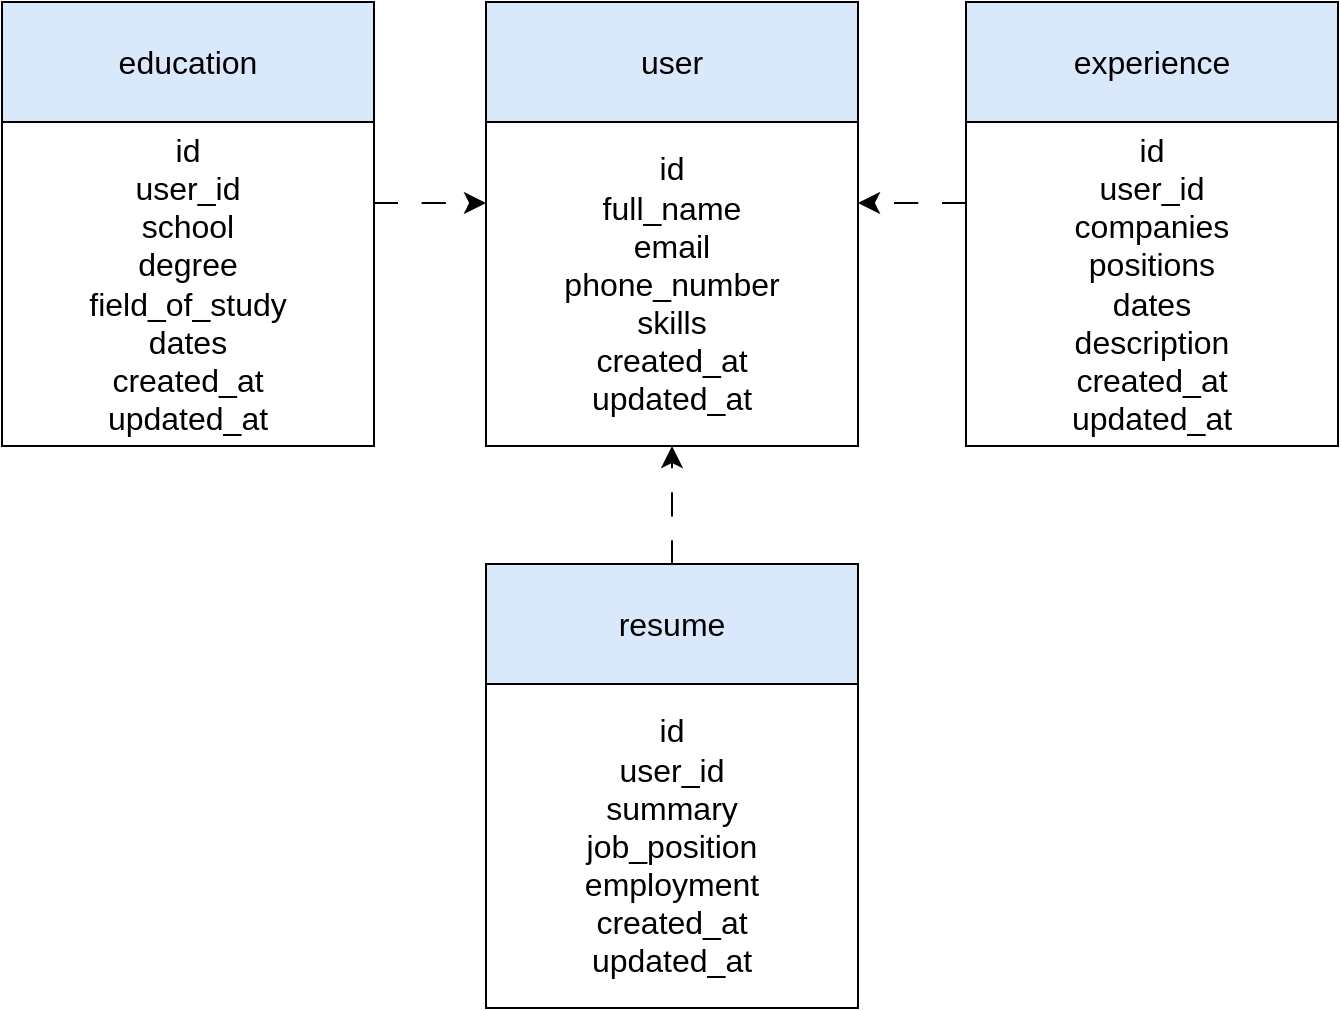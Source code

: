 <mxfile version="21.1.2" type="device">
  <diagram name="Page-1" id="JgxNlrGb7qnyMGahq-bJ">
    <mxGraphModel dx="1834" dy="1225" grid="0" gridSize="10" guides="1" tooltips="1" connect="1" arrows="1" fold="1" page="0" pageScale="1" pageWidth="850" pageHeight="1100" math="0" shadow="0">
      <root>
        <mxCell id="0" />
        <mxCell id="1" parent="0" />
        <mxCell id="G1K_F-Pc12Ue2u3S9GWO-1" value="user" style="rounded=0;whiteSpace=wrap;html=1;fontSize=16;fillColor=#dae8fc;strokeColor=#000000;" vertex="1" parent="1">
          <mxGeometry x="-2" y="-2" width="186" height="60" as="geometry" />
        </mxCell>
        <mxCell id="G1K_F-Pc12Ue2u3S9GWO-12" value="id&lt;br&gt;full_name&lt;br&gt;email&lt;br&gt;phone_number&lt;br&gt;skills&lt;br&gt;created_at&lt;br&gt;updated_at" style="rounded=0;whiteSpace=wrap;html=1;fontSize=16;" vertex="1" parent="1">
          <mxGeometry x="-2" y="58" width="186" height="162" as="geometry" />
        </mxCell>
        <mxCell id="G1K_F-Pc12Ue2u3S9GWO-13" value="experience" style="rounded=0;whiteSpace=wrap;html=1;fontSize=16;fillColor=#dae8fc;strokeColor=#000000;" vertex="1" parent="1">
          <mxGeometry x="238" y="-2" width="186" height="60" as="geometry" />
        </mxCell>
        <mxCell id="G1K_F-Pc12Ue2u3S9GWO-14" value="id&lt;br&gt;user_id&lt;br&gt;companies&lt;br&gt;positions&lt;br&gt;dates&lt;br&gt;description&lt;br&gt;created_at&lt;br&gt;updated_at" style="rounded=0;whiteSpace=wrap;html=1;fontSize=16;" vertex="1" parent="1">
          <mxGeometry x="238" y="58" width="186" height="162" as="geometry" />
        </mxCell>
        <mxCell id="G1K_F-Pc12Ue2u3S9GWO-15" value="education" style="rounded=0;whiteSpace=wrap;html=1;fontSize=16;fillColor=#dae8fc;strokeColor=#000000;" vertex="1" parent="1">
          <mxGeometry x="-244" y="-2" width="186" height="60" as="geometry" />
        </mxCell>
        <mxCell id="G1K_F-Pc12Ue2u3S9GWO-16" value="id&lt;br&gt;user_id&lt;br&gt;school&lt;br&gt;degree&lt;br&gt;field_of_study&lt;br&gt;dates&lt;br&gt;created_at&lt;br&gt;updated_at" style="rounded=0;whiteSpace=wrap;html=1;fontSize=16;" vertex="1" parent="1">
          <mxGeometry x="-244" y="58" width="186" height="162" as="geometry" />
        </mxCell>
        <mxCell id="G1K_F-Pc12Ue2u3S9GWO-17" value="resume" style="rounded=0;whiteSpace=wrap;html=1;fontSize=16;fillColor=#dae8fc;strokeColor=#000000;" vertex="1" parent="1">
          <mxGeometry x="-2" y="279" width="186" height="60" as="geometry" />
        </mxCell>
        <mxCell id="G1K_F-Pc12Ue2u3S9GWO-18" value="id&lt;br&gt;user_id&lt;br&gt;summary&lt;br&gt;job_position&lt;br&gt;employment&lt;br&gt;created_at&lt;br&gt;updated_at" style="rounded=0;whiteSpace=wrap;html=1;fontSize=16;" vertex="1" parent="1">
          <mxGeometry x="-2" y="339" width="186" height="162" as="geometry" />
        </mxCell>
        <mxCell id="G1K_F-Pc12Ue2u3S9GWO-19" value="" style="endArrow=classic;html=1;rounded=0;fontSize=12;startSize=8;endSize=8;curved=1;exitX=1;exitY=0.25;exitDx=0;exitDy=0;entryX=0;entryY=0.25;entryDx=0;entryDy=0;dashed=1;dashPattern=12 12;" edge="1" parent="1" source="G1K_F-Pc12Ue2u3S9GWO-16" target="G1K_F-Pc12Ue2u3S9GWO-12">
          <mxGeometry width="50" height="50" relative="1" as="geometry">
            <mxPoint x="-137" y="242" as="sourcePoint" />
            <mxPoint x="-87" y="192" as="targetPoint" />
          </mxGeometry>
        </mxCell>
        <mxCell id="G1K_F-Pc12Ue2u3S9GWO-20" value="" style="endArrow=classic;html=1;rounded=0;fontSize=12;startSize=8;endSize=8;curved=1;exitX=0;exitY=0.25;exitDx=0;exitDy=0;entryX=1;entryY=0.25;entryDx=0;entryDy=0;dashed=1;dashPattern=12 12;" edge="1" parent="1" source="G1K_F-Pc12Ue2u3S9GWO-14" target="G1K_F-Pc12Ue2u3S9GWO-12">
          <mxGeometry width="50" height="50" relative="1" as="geometry">
            <mxPoint x="-48" y="109" as="sourcePoint" />
            <mxPoint x="8" y="109" as="targetPoint" />
          </mxGeometry>
        </mxCell>
        <mxCell id="G1K_F-Pc12Ue2u3S9GWO-21" value="" style="endArrow=classic;html=1;rounded=0;fontSize=12;startSize=8;endSize=8;curved=1;exitX=0.5;exitY=0;exitDx=0;exitDy=0;entryX=0.5;entryY=1;entryDx=0;entryDy=0;dashed=1;dashPattern=12 12;" edge="1" parent="1" source="G1K_F-Pc12Ue2u3S9GWO-17" target="G1K_F-Pc12Ue2u3S9GWO-12">
          <mxGeometry width="50" height="50" relative="1" as="geometry">
            <mxPoint x="-48" y="109" as="sourcePoint" />
            <mxPoint x="8" y="109" as="targetPoint" />
          </mxGeometry>
        </mxCell>
      </root>
    </mxGraphModel>
  </diagram>
</mxfile>
